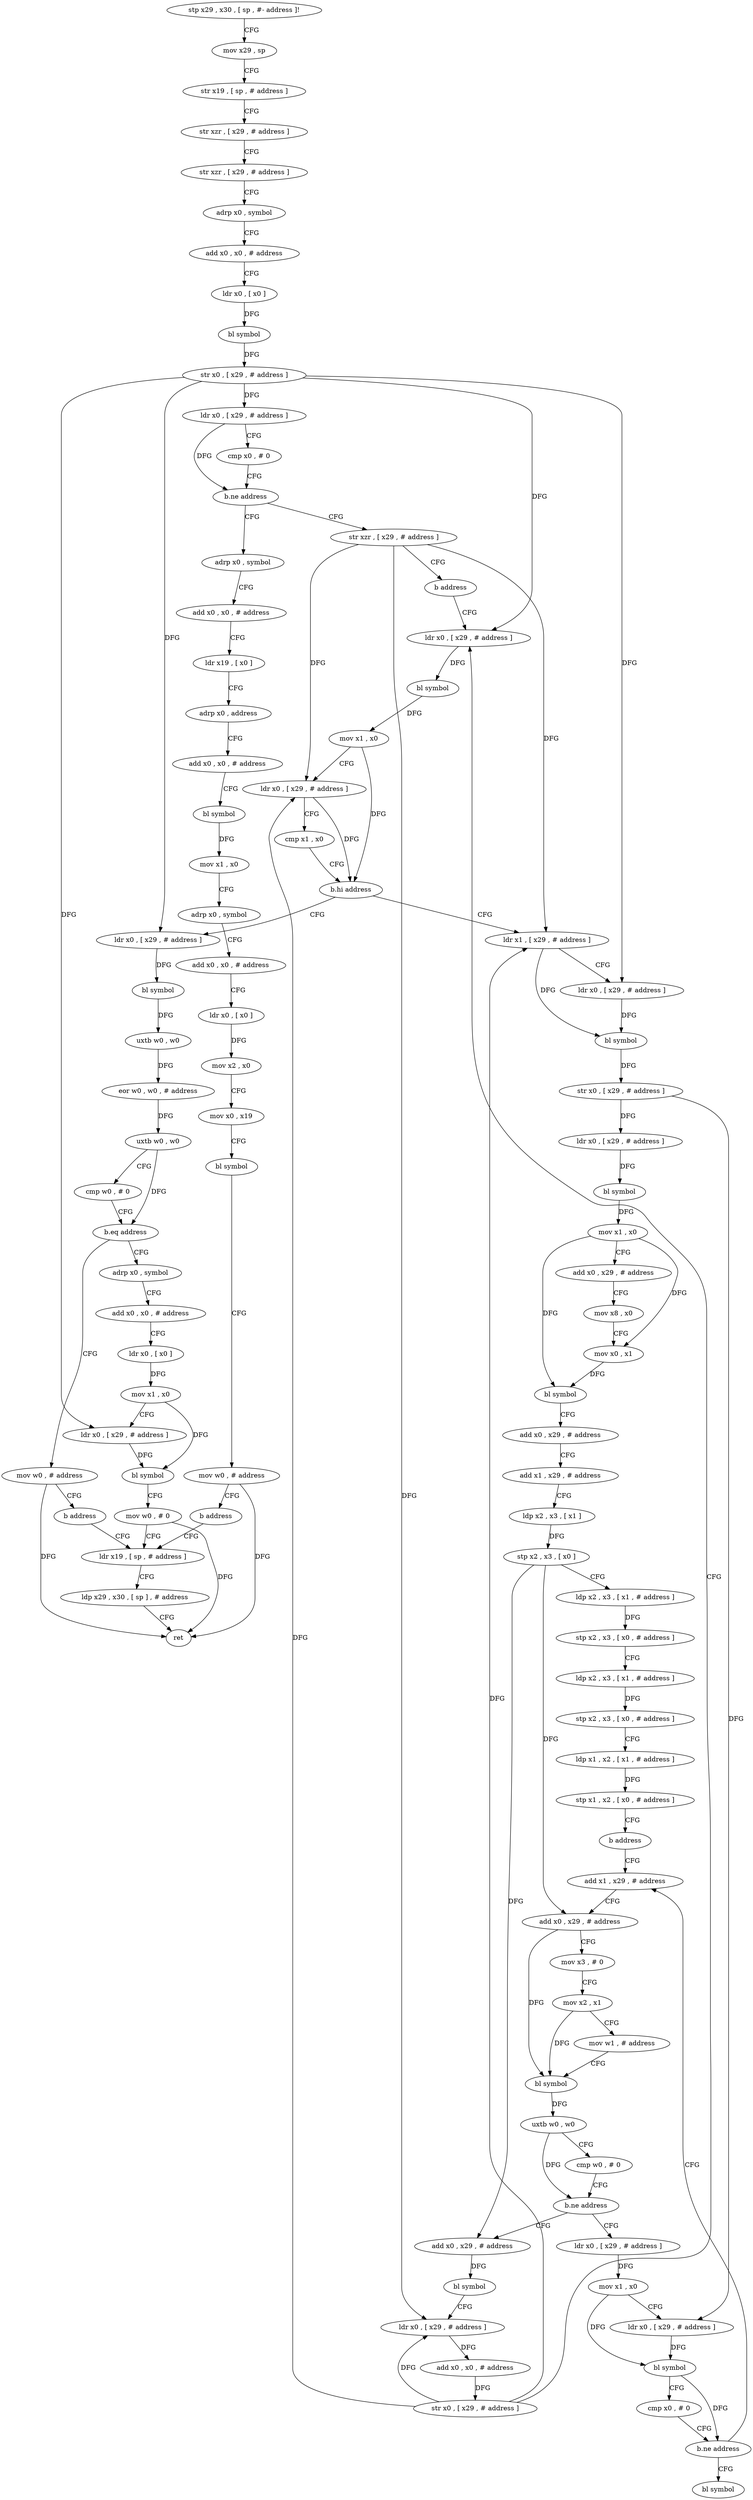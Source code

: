 digraph "func" {
"4220120" [label = "stp x29 , x30 , [ sp , #- address ]!" ]
"4220124" [label = "mov x29 , sp" ]
"4220128" [label = "str x19 , [ sp , # address ]" ]
"4220132" [label = "str xzr , [ x29 , # address ]" ]
"4220136" [label = "str xzr , [ x29 , # address ]" ]
"4220140" [label = "adrp x0 , symbol" ]
"4220144" [label = "add x0 , x0 , # address" ]
"4220148" [label = "ldr x0 , [ x0 ]" ]
"4220152" [label = "bl symbol" ]
"4220156" [label = "str x0 , [ x29 , # address ]" ]
"4220160" [label = "ldr x0 , [ x29 , # address ]" ]
"4220164" [label = "cmp x0 , # 0" ]
"4220168" [label = "b.ne address" ]
"4220232" [label = "str xzr , [ x29 , # address ]" ]
"4220172" [label = "adrp x0 , symbol" ]
"4220236" [label = "b address" ]
"4220412" [label = "ldr x0 , [ x29 , # address ]" ]
"4220176" [label = "add x0 , x0 , # address" ]
"4220180" [label = "ldr x19 , [ x0 ]" ]
"4220184" [label = "adrp x0 , address" ]
"4220188" [label = "add x0 , x0 , # address" ]
"4220192" [label = "bl symbol" ]
"4220196" [label = "mov x1 , x0" ]
"4220200" [label = "adrp x0 , symbol" ]
"4220204" [label = "add x0 , x0 , # address" ]
"4220208" [label = "ldr x0 , [ x0 ]" ]
"4220212" [label = "mov x2 , x0" ]
"4220216" [label = "mov x0 , x19" ]
"4220220" [label = "bl symbol" ]
"4220224" [label = "mov w0 , # address" ]
"4220228" [label = "b address" ]
"4220500" [label = "ldr x19 , [ sp , # address ]" ]
"4220416" [label = "bl symbol" ]
"4220420" [label = "mov x1 , x0" ]
"4220424" [label = "ldr x0 , [ x29 , # address ]" ]
"4220428" [label = "cmp x1 , x0" ]
"4220432" [label = "b.hi address" ]
"4220240" [label = "ldr x1 , [ x29 , # address ]" ]
"4220436" [label = "ldr x0 , [ x29 , # address ]" ]
"4220504" [label = "ldp x29 , x30 , [ sp ] , # address" ]
"4220508" [label = "ret" ]
"4220244" [label = "ldr x0 , [ x29 , # address ]" ]
"4220248" [label = "bl symbol" ]
"4220252" [label = "str x0 , [ x29 , # address ]" ]
"4220256" [label = "ldr x0 , [ x29 , # address ]" ]
"4220260" [label = "bl symbol" ]
"4220264" [label = "mov x1 , x0" ]
"4220268" [label = "add x0 , x29 , # address" ]
"4220272" [label = "mov x8 , x0" ]
"4220276" [label = "mov x0 , x1" ]
"4220280" [label = "bl symbol" ]
"4220284" [label = "add x0 , x29 , # address" ]
"4220288" [label = "add x1 , x29 , # address" ]
"4220292" [label = "ldp x2 , x3 , [ x1 ]" ]
"4220296" [label = "stp x2 , x3 , [ x0 ]" ]
"4220300" [label = "ldp x2 , x3 , [ x1 , # address ]" ]
"4220304" [label = "stp x2 , x3 , [ x0 , # address ]" ]
"4220308" [label = "ldp x2 , x3 , [ x1 , # address ]" ]
"4220312" [label = "stp x2 , x3 , [ x0 , # address ]" ]
"4220316" [label = "ldp x1 , x2 , [ x1 , # address ]" ]
"4220320" [label = "stp x1 , x2 , [ x0 , # address ]" ]
"4220324" [label = "b address" ]
"4220356" [label = "add x1 , x29 , # address" ]
"4220440" [label = "bl symbol" ]
"4220444" [label = "uxtb w0 , w0" ]
"4220448" [label = "eor w0 , w0 , # address" ]
"4220452" [label = "uxtb w0 , w0" ]
"4220456" [label = "cmp w0 , # 0" ]
"4220460" [label = "b.eq address" ]
"4220472" [label = "adrp x0 , symbol" ]
"4220464" [label = "mov w0 , # address" ]
"4220360" [label = "add x0 , x29 , # address" ]
"4220364" [label = "mov x3 , # 0" ]
"4220368" [label = "mov x2 , x1" ]
"4220372" [label = "mov w1 , # address" ]
"4220376" [label = "bl symbol" ]
"4220380" [label = "uxtb w0 , w0" ]
"4220384" [label = "cmp w0 , # 0" ]
"4220388" [label = "b.ne address" ]
"4220328" [label = "ldr x0 , [ x29 , # address ]" ]
"4220392" [label = "add x0 , x29 , # address" ]
"4220476" [label = "add x0 , x0 , # address" ]
"4220480" [label = "ldr x0 , [ x0 ]" ]
"4220484" [label = "mov x1 , x0" ]
"4220488" [label = "ldr x0 , [ x29 , # address ]" ]
"4220492" [label = "bl symbol" ]
"4220496" [label = "mov w0 , # 0" ]
"4220468" [label = "b address" ]
"4220332" [label = "mov x1 , x0" ]
"4220336" [label = "ldr x0 , [ x29 , # address ]" ]
"4220340" [label = "bl symbol" ]
"4220344" [label = "cmp x0 , # 0" ]
"4220348" [label = "b.ne address" ]
"4220352" [label = "bl symbol" ]
"4220396" [label = "bl symbol" ]
"4220400" [label = "ldr x0 , [ x29 , # address ]" ]
"4220404" [label = "add x0 , x0 , # address" ]
"4220408" [label = "str x0 , [ x29 , # address ]" ]
"4220120" -> "4220124" [ label = "CFG" ]
"4220124" -> "4220128" [ label = "CFG" ]
"4220128" -> "4220132" [ label = "CFG" ]
"4220132" -> "4220136" [ label = "CFG" ]
"4220136" -> "4220140" [ label = "CFG" ]
"4220140" -> "4220144" [ label = "CFG" ]
"4220144" -> "4220148" [ label = "CFG" ]
"4220148" -> "4220152" [ label = "DFG" ]
"4220152" -> "4220156" [ label = "DFG" ]
"4220156" -> "4220160" [ label = "DFG" ]
"4220156" -> "4220412" [ label = "DFG" ]
"4220156" -> "4220244" [ label = "DFG" ]
"4220156" -> "4220436" [ label = "DFG" ]
"4220156" -> "4220488" [ label = "DFG" ]
"4220160" -> "4220164" [ label = "CFG" ]
"4220160" -> "4220168" [ label = "DFG" ]
"4220164" -> "4220168" [ label = "CFG" ]
"4220168" -> "4220232" [ label = "CFG" ]
"4220168" -> "4220172" [ label = "CFG" ]
"4220232" -> "4220236" [ label = "CFG" ]
"4220232" -> "4220424" [ label = "DFG" ]
"4220232" -> "4220240" [ label = "DFG" ]
"4220232" -> "4220400" [ label = "DFG" ]
"4220172" -> "4220176" [ label = "CFG" ]
"4220236" -> "4220412" [ label = "CFG" ]
"4220412" -> "4220416" [ label = "DFG" ]
"4220176" -> "4220180" [ label = "CFG" ]
"4220180" -> "4220184" [ label = "CFG" ]
"4220184" -> "4220188" [ label = "CFG" ]
"4220188" -> "4220192" [ label = "CFG" ]
"4220192" -> "4220196" [ label = "DFG" ]
"4220196" -> "4220200" [ label = "CFG" ]
"4220200" -> "4220204" [ label = "CFG" ]
"4220204" -> "4220208" [ label = "CFG" ]
"4220208" -> "4220212" [ label = "DFG" ]
"4220212" -> "4220216" [ label = "CFG" ]
"4220216" -> "4220220" [ label = "CFG" ]
"4220220" -> "4220224" [ label = "CFG" ]
"4220224" -> "4220228" [ label = "CFG" ]
"4220224" -> "4220508" [ label = "DFG" ]
"4220228" -> "4220500" [ label = "CFG" ]
"4220500" -> "4220504" [ label = "CFG" ]
"4220416" -> "4220420" [ label = "DFG" ]
"4220420" -> "4220424" [ label = "CFG" ]
"4220420" -> "4220432" [ label = "DFG" ]
"4220424" -> "4220428" [ label = "CFG" ]
"4220424" -> "4220432" [ label = "DFG" ]
"4220428" -> "4220432" [ label = "CFG" ]
"4220432" -> "4220240" [ label = "CFG" ]
"4220432" -> "4220436" [ label = "CFG" ]
"4220240" -> "4220244" [ label = "CFG" ]
"4220240" -> "4220248" [ label = "DFG" ]
"4220436" -> "4220440" [ label = "DFG" ]
"4220504" -> "4220508" [ label = "CFG" ]
"4220244" -> "4220248" [ label = "DFG" ]
"4220248" -> "4220252" [ label = "DFG" ]
"4220252" -> "4220256" [ label = "DFG" ]
"4220252" -> "4220336" [ label = "DFG" ]
"4220256" -> "4220260" [ label = "DFG" ]
"4220260" -> "4220264" [ label = "DFG" ]
"4220264" -> "4220268" [ label = "CFG" ]
"4220264" -> "4220276" [ label = "DFG" ]
"4220264" -> "4220280" [ label = "DFG" ]
"4220268" -> "4220272" [ label = "CFG" ]
"4220272" -> "4220276" [ label = "CFG" ]
"4220276" -> "4220280" [ label = "DFG" ]
"4220280" -> "4220284" [ label = "CFG" ]
"4220284" -> "4220288" [ label = "CFG" ]
"4220288" -> "4220292" [ label = "CFG" ]
"4220292" -> "4220296" [ label = "DFG" ]
"4220296" -> "4220300" [ label = "CFG" ]
"4220296" -> "4220360" [ label = "DFG" ]
"4220296" -> "4220392" [ label = "DFG" ]
"4220300" -> "4220304" [ label = "DFG" ]
"4220304" -> "4220308" [ label = "CFG" ]
"4220308" -> "4220312" [ label = "DFG" ]
"4220312" -> "4220316" [ label = "CFG" ]
"4220316" -> "4220320" [ label = "DFG" ]
"4220320" -> "4220324" [ label = "CFG" ]
"4220324" -> "4220356" [ label = "CFG" ]
"4220356" -> "4220360" [ label = "CFG" ]
"4220440" -> "4220444" [ label = "DFG" ]
"4220444" -> "4220448" [ label = "DFG" ]
"4220448" -> "4220452" [ label = "DFG" ]
"4220452" -> "4220456" [ label = "CFG" ]
"4220452" -> "4220460" [ label = "DFG" ]
"4220456" -> "4220460" [ label = "CFG" ]
"4220460" -> "4220472" [ label = "CFG" ]
"4220460" -> "4220464" [ label = "CFG" ]
"4220472" -> "4220476" [ label = "CFG" ]
"4220464" -> "4220468" [ label = "CFG" ]
"4220464" -> "4220508" [ label = "DFG" ]
"4220360" -> "4220364" [ label = "CFG" ]
"4220360" -> "4220376" [ label = "DFG" ]
"4220364" -> "4220368" [ label = "CFG" ]
"4220368" -> "4220372" [ label = "CFG" ]
"4220368" -> "4220376" [ label = "DFG" ]
"4220372" -> "4220376" [ label = "CFG" ]
"4220376" -> "4220380" [ label = "DFG" ]
"4220380" -> "4220384" [ label = "CFG" ]
"4220380" -> "4220388" [ label = "DFG" ]
"4220384" -> "4220388" [ label = "CFG" ]
"4220388" -> "4220328" [ label = "CFG" ]
"4220388" -> "4220392" [ label = "CFG" ]
"4220328" -> "4220332" [ label = "DFG" ]
"4220392" -> "4220396" [ label = "DFG" ]
"4220476" -> "4220480" [ label = "CFG" ]
"4220480" -> "4220484" [ label = "DFG" ]
"4220484" -> "4220488" [ label = "CFG" ]
"4220484" -> "4220492" [ label = "DFG" ]
"4220488" -> "4220492" [ label = "DFG" ]
"4220492" -> "4220496" [ label = "CFG" ]
"4220496" -> "4220500" [ label = "CFG" ]
"4220496" -> "4220508" [ label = "DFG" ]
"4220468" -> "4220500" [ label = "CFG" ]
"4220332" -> "4220336" [ label = "CFG" ]
"4220332" -> "4220340" [ label = "DFG" ]
"4220336" -> "4220340" [ label = "DFG" ]
"4220340" -> "4220344" [ label = "CFG" ]
"4220340" -> "4220348" [ label = "DFG" ]
"4220344" -> "4220348" [ label = "CFG" ]
"4220348" -> "4220356" [ label = "CFG" ]
"4220348" -> "4220352" [ label = "CFG" ]
"4220396" -> "4220400" [ label = "CFG" ]
"4220400" -> "4220404" [ label = "DFG" ]
"4220404" -> "4220408" [ label = "DFG" ]
"4220408" -> "4220412" [ label = "CFG" ]
"4220408" -> "4220424" [ label = "DFG" ]
"4220408" -> "4220240" [ label = "DFG" ]
"4220408" -> "4220400" [ label = "DFG" ]
}
